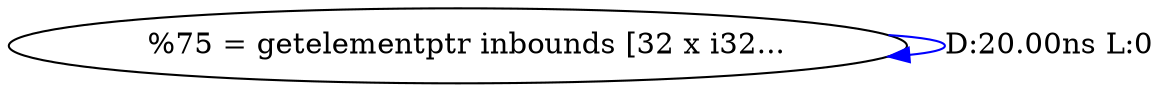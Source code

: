 digraph {
Node0x25fe690[label="  %75 = getelementptr inbounds [32 x i32..."];
Node0x25fe690 -> Node0x25fe690[label="D:20.00ns L:0",color=blue];
}
